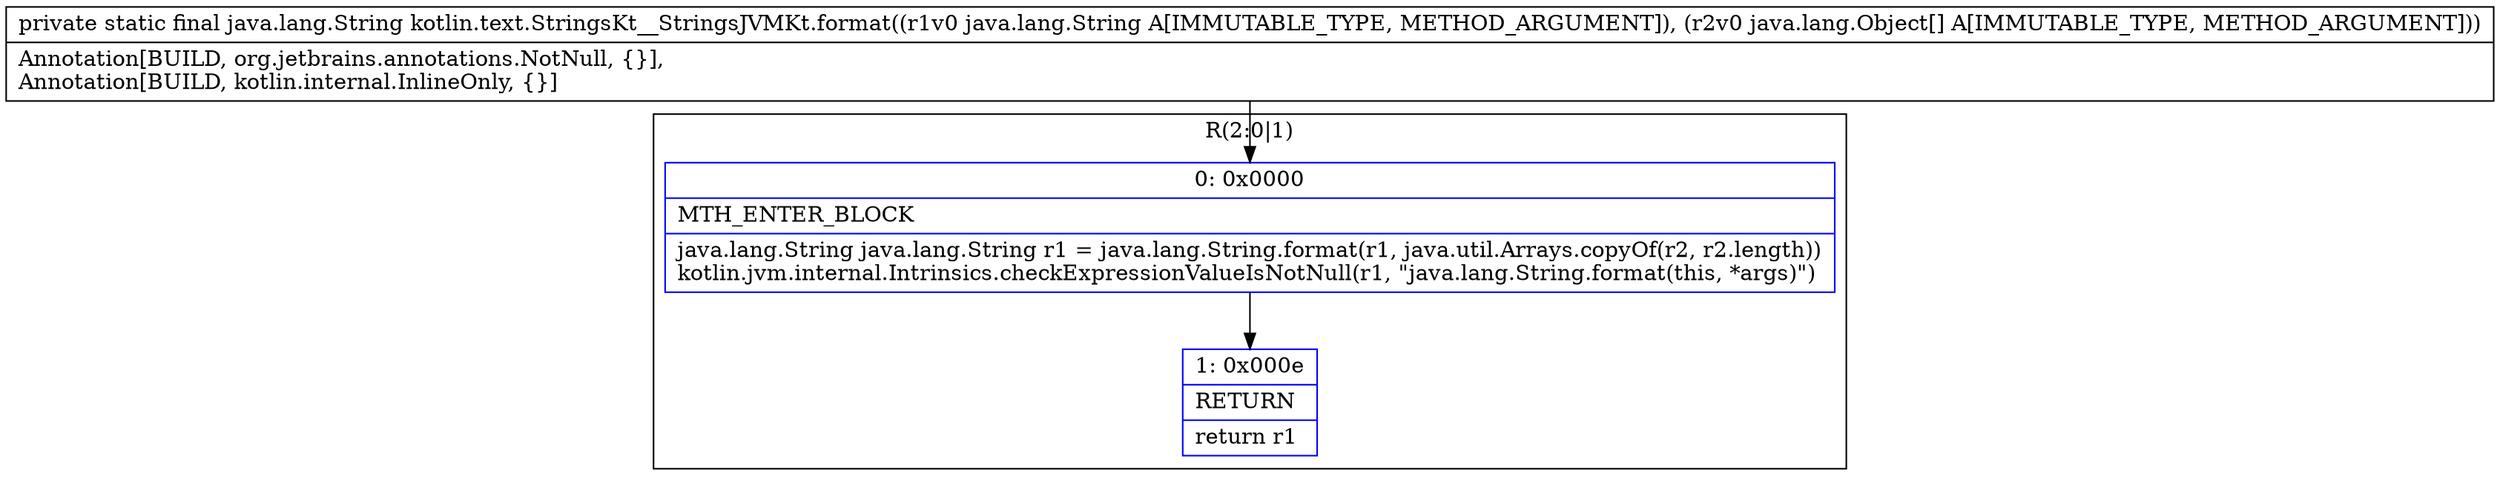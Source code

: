 digraph "CFG forkotlin.text.StringsKt__StringsJVMKt.format(Ljava\/lang\/String;[Ljava\/lang\/Object;)Ljava\/lang\/String;" {
subgraph cluster_Region_987516343 {
label = "R(2:0|1)";
node [shape=record,color=blue];
Node_0 [shape=record,label="{0\:\ 0x0000|MTH_ENTER_BLOCK\l|java.lang.String java.lang.String r1 = java.lang.String.format(r1, java.util.Arrays.copyOf(r2, r2.length))\lkotlin.jvm.internal.Intrinsics.checkExpressionValueIsNotNull(r1, \"java.lang.String.format(this, *args)\")\l}"];
Node_1 [shape=record,label="{1\:\ 0x000e|RETURN\l|return r1\l}"];
}
MethodNode[shape=record,label="{private static final java.lang.String kotlin.text.StringsKt__StringsJVMKt.format((r1v0 java.lang.String A[IMMUTABLE_TYPE, METHOD_ARGUMENT]), (r2v0 java.lang.Object[] A[IMMUTABLE_TYPE, METHOD_ARGUMENT]))  | Annotation[BUILD, org.jetbrains.annotations.NotNull, \{\}], \lAnnotation[BUILD, kotlin.internal.InlineOnly, \{\}]\l}"];
MethodNode -> Node_0;
Node_0 -> Node_1;
}

